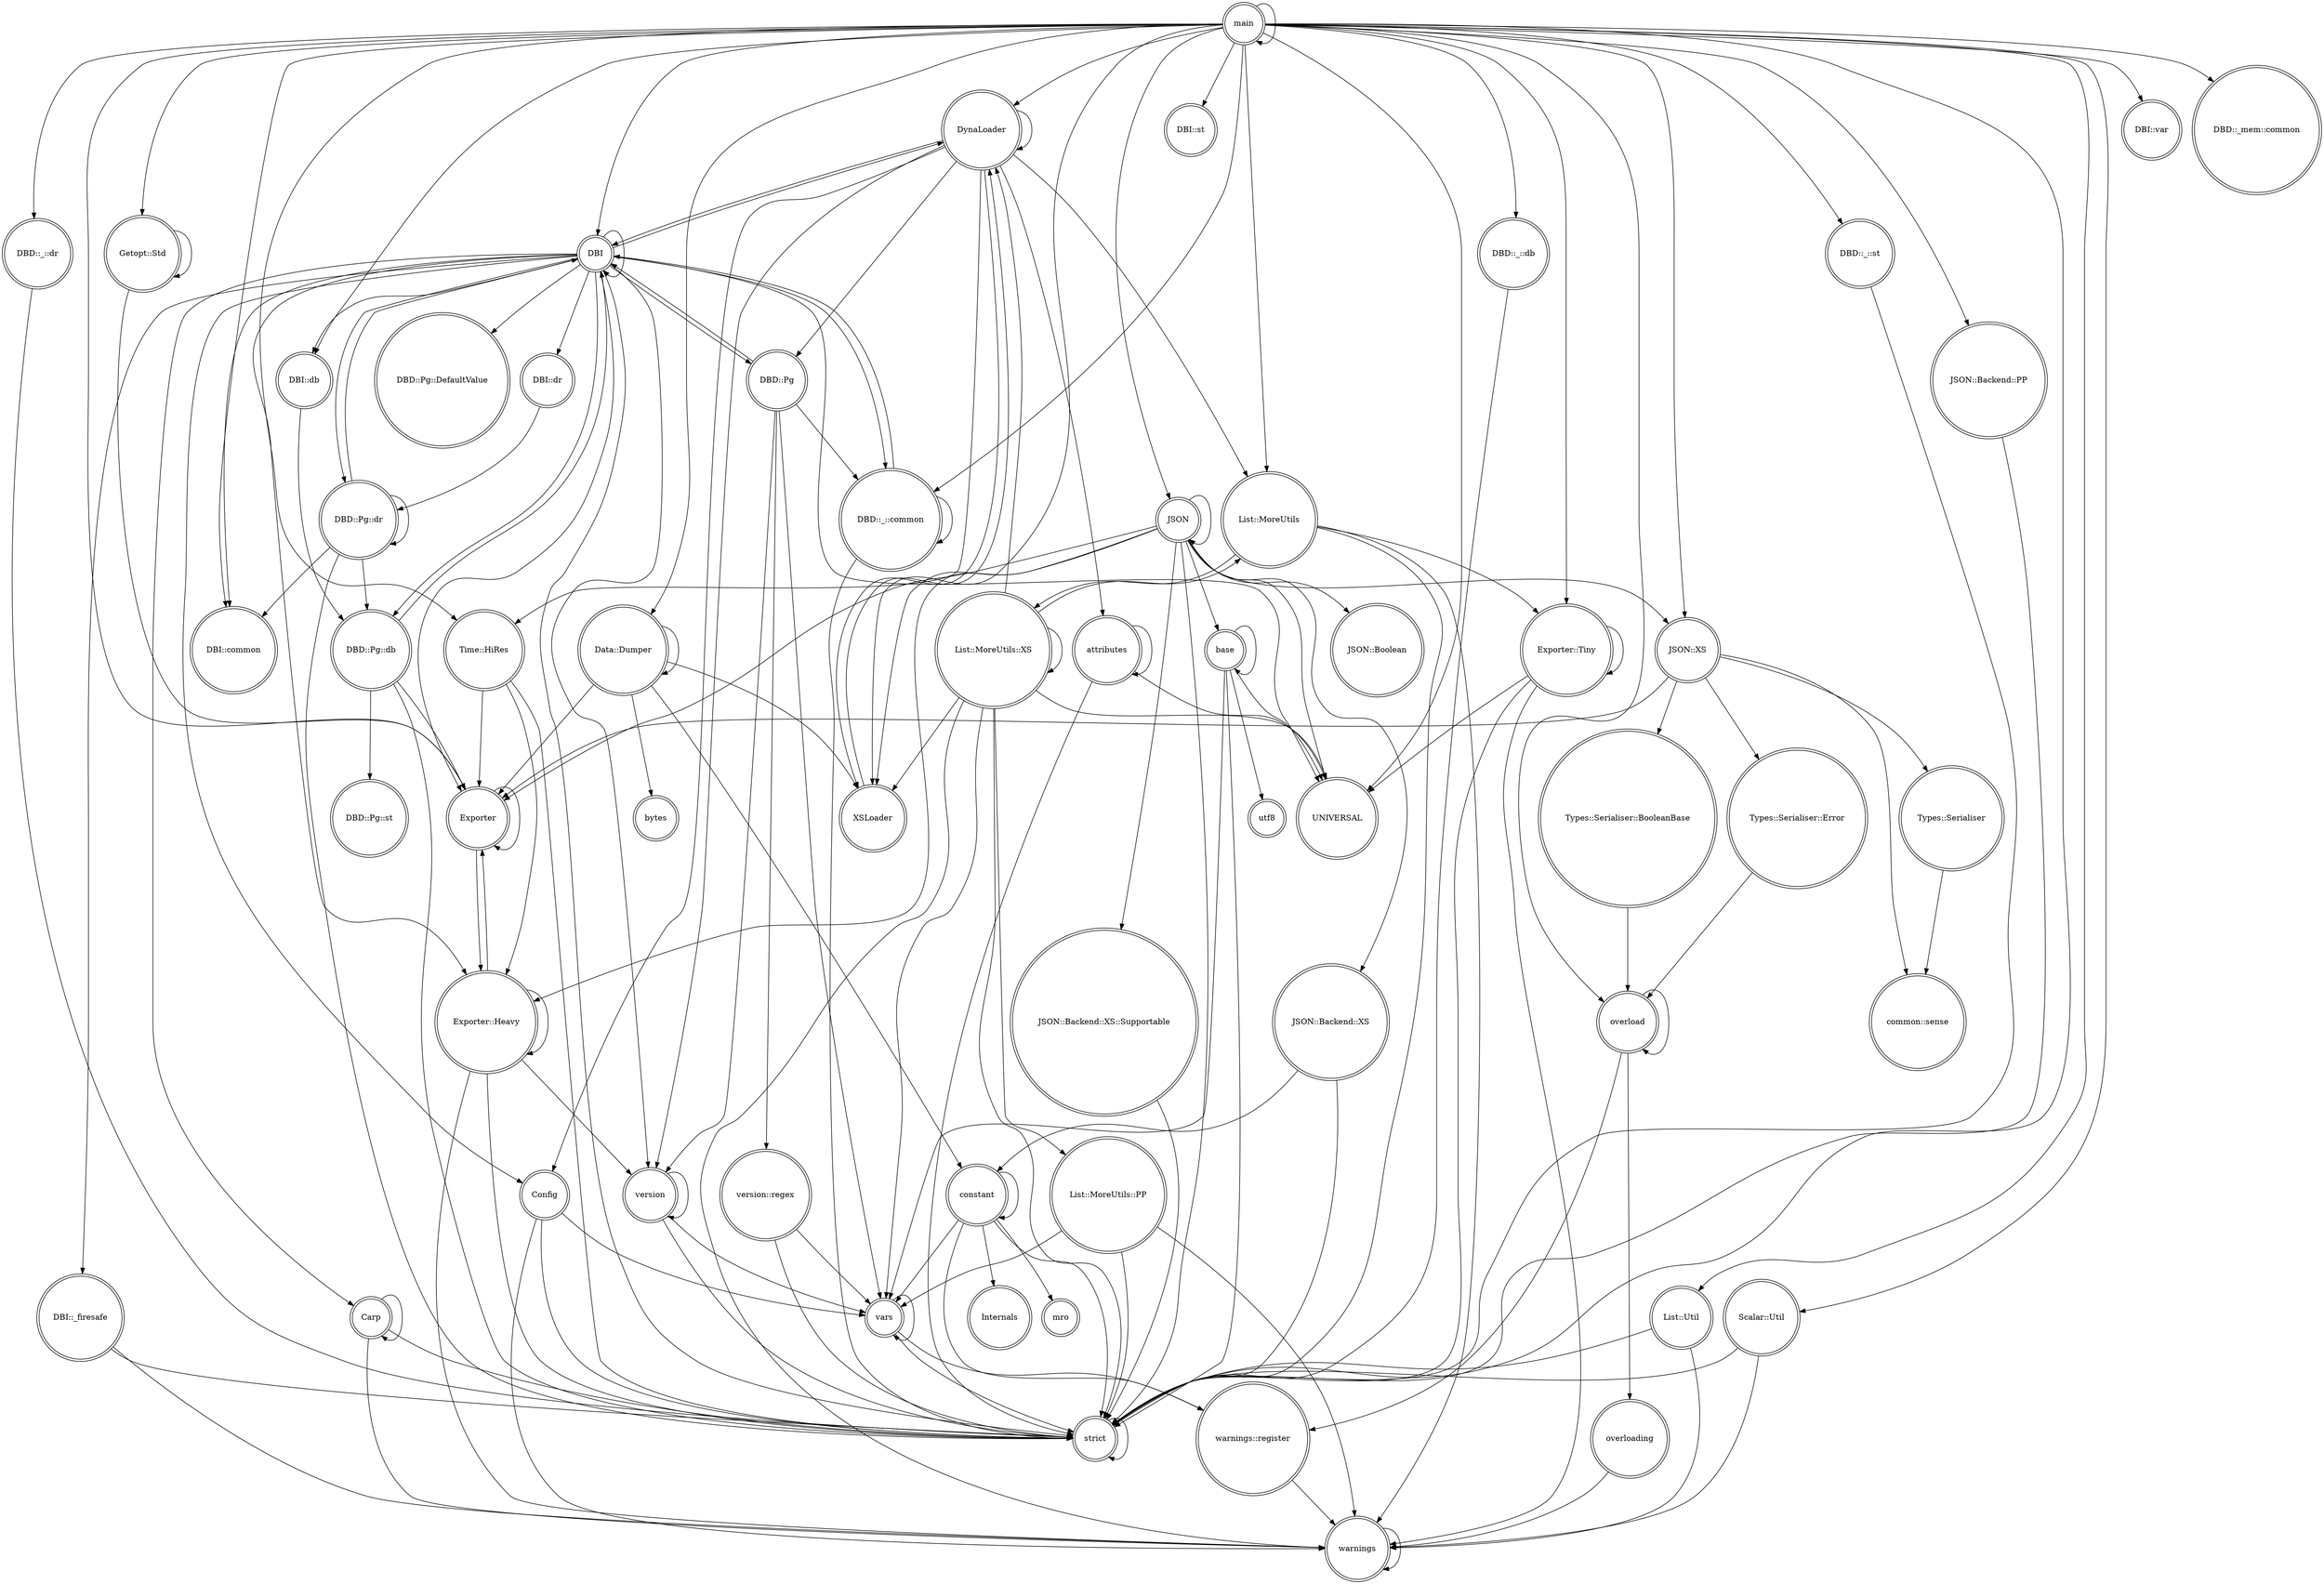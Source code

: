 digraph {
graph [overlap=false]
node [shape=doublecircle];
"JSON::Backend::XS::Supportable" -> "strict";
"base" -> "UNIVERSAL";
"overload" -> "warnings::register";
"Data::Dumper" -> "XSLoader";
"DBD::_::common" -> "DBD::_::common";
"DynaLoader" -> "attributes";
"constant" -> "constant";
"Types::Serialiser::BooleanBase" -> "overload";
"Exporter::Tiny" -> "Exporter::Tiny";
"DBI" -> "strict";
"main" -> "DBI::db";
"constant" -> "strict";
"DBI" -> "Exporter";
"DynaLoader" -> "DynaLoader";
"DynaLoader" -> "XSLoader";
"DBD::Pg::dr" -> "DBI";
"DBD::Pg::db" -> "strict";
"main" -> "DBI::st";
"DBD::_::dr" -> "strict";
"main" -> "Data::Dumper";
"DBI::dr" -> "DBD::Pg::dr";
"Data::Dumper" -> "Exporter";
"DBI" -> "DBD::Pg";
"JSON" -> "JSON::Boolean";
"Data::Dumper" -> "constant";
"main" -> "Exporter";
"DynaLoader" -> "DBI";
"Data::Dumper" -> "Data::Dumper";
"JSON::XS" -> "Types::Serialiser";
"List::Util" -> "warnings";
"List::MoreUtils" -> "List::MoreUtils::XS";
"main" -> "JSON";
"DBI" -> "Config";
"JSON::XS" -> "common::sense";
"Time::HiRes" -> "Exporter::Heavy";
"JSON::XS" -> "Exporter";
"DBI" -> "DynaLoader";
"version::regex" -> "strict";
"constant" -> "vars";
"Exporter::Tiny" -> "UNIVERSAL";
"JSON::Backend::XS" -> "constant";
"JSON" -> "JSON::Backend::XS::Supportable";
"DBI" -> "UNIVERSAL";
"DBD::Pg" -> "DBD::_::common";
"Exporter::Heavy" -> "version";
"JSON" -> "JSON";
"List::MoreUtils::PP" -> "strict";
"DBI::db" -> "DBD::Pg::db";
"vars" -> "warnings::register";
"JSON" -> "strict";
"DBI" -> "DBI::db";
"JSON" -> "JSON::Backend::XS";
"main" -> "main";
"main" -> "XSLoader";
"Exporter::Heavy" -> "Exporter";
"Data::Dumper" -> "bytes";
"main" -> "strict";
"List::MoreUtils::XS" -> "DynaLoader";
"base" -> "base";
"List::MoreUtils::XS" -> "warnings";
"main" -> "overload";
"JSON" -> "XSLoader";
"DBI" -> "DBD::Pg::DefaultValue";
"JSON::XS" -> "Types::Serialiser::Error";
"Time::HiRes" -> "Exporter";
"main" -> "JSON::XS";
"main" -> "Exporter::Tiny";
"main" -> "DBD::_::db";
"main" -> "List::MoreUtils";
"main" -> "DynaLoader";
"warnings::register" -> "warnings";
"Exporter::Tiny" -> "warnings";
"main" -> "DBI";
"DBD::_::st" -> "strict";
"DBI" -> "Exporter::Heavy";
"List::MoreUtils::PP" -> "warnings";
"JSON" -> "Exporter::Heavy";
"Time::HiRes" -> "strict";
"JSON::Backend::PP" -> "strict";
"XSLoader" -> "DynaLoader";
"DynaLoader" -> "Config";
"DBI" -> "DBI";
"DBD::Pg::dr" -> "DBI::common";
"vars" -> "vars";
"DBI" -> "DBI::_firesafe";
"Getopt::Std" -> "Getopt::Std";
"JSON" -> "UNIVERSAL";
"JSON" -> "base";
"DBD::Pg::dr" -> "strict";
"main" -> "Time::HiRes";
"Exporter::Heavy" -> "Exporter::Heavy";
"DBD::_::db" -> "strict";
"Exporter" -> "Exporter";
"DynaLoader" -> "Time::HiRes";
"main" -> "UNIVERSAL";
"DBI" -> "DBI::common";
"Carp" -> "strict";
"base" -> "vars";
"vars" -> "strict";
"main" -> "DBD::_::common";
"version::regex" -> "vars";
"DBI" -> "DBI::dr";
"List::MoreUtils::XS" -> "List::MoreUtils::XS";
"DBD::Pg::db" -> "Exporter";
"DBI" -> "DBD::Pg::dr";
"Scalar::Util" -> "warnings";
"DynaLoader" -> "DBD::Pg";
"version" -> "strict";
"Scalar::Util" -> "strict";
"DBD::Pg" -> "vars";
"version" -> "vars";
"JSON::Backend::XS" -> "strict";
"List::MoreUtils::XS" -> "UNIVERSAL";
"JSON" -> "Exporter";
"overload" -> "overload";
"main" -> "DBD::_::dr";
"JSON" -> "JSON::XS";
"Exporter::Heavy" -> "strict";
"DBD::Pg" -> "DBI";
"main" -> "JSON::Backend::PP";
"DBD::Pg::dr" -> "DBD::Pg::db";
"Exporter::Tiny" -> "strict";
"List::MoreUtils" -> "strict";
"Types::Serialiser" -> "common::sense";
"DBI" -> "DBD::_::common";
"List::MoreUtils::XS" -> "strict";
"DBI" -> "Carp";
"main" -> "List::Util";
"List::MoreUtils::XS" -> "XSLoader";
"warnings" -> "warnings";
"DBD::Pg::db" -> "DBD::Pg::st";
"constant" -> "Internals";
"main" -> "DBI::var";
"main" -> "DBD::_::st";
"DBD::Pg" -> "version::regex";
"main" -> "Getopt::Std";
"DynaLoader" -> "List::MoreUtils";
"base" -> "utf8";
"main" -> "DBD::_mem::common";
"DynaLoader" -> "version";
"DBI" -> "version";
"List::MoreUtils::XS" -> "vars";
"Exporter" -> "Exporter::Heavy";
"constant" -> "warnings::register";
"Getopt::Std" -> "Exporter";
"Config" -> "warnings";
"main" -> "DBI::common";
"DBD::_::common" -> "DBI";
"constant" -> "mro";
"DBD::Pg::db" -> "DBI";
"List::MoreUtils::XS" -> "List::MoreUtils::PP";
"attributes" -> "attributes";
"attributes" -> "strict";
"overloading" -> "warnings";
"DBD::Pg" -> "version";
"DBD::Pg::dr" -> "DBD::Pg::dr";
"Carp" -> "warnings";
"Config" -> "strict";
"overload" -> "overloading";
"List::MoreUtils" -> "Exporter::Tiny";
"JSON::XS" -> "Types::Serialiser::BooleanBase";
"Config" -> "vars";
"attributes" -> "UNIVERSAL";
"List::MoreUtils::XS" -> "List::MoreUtils";
"strict" -> "strict";
"DBI::_firesafe" -> "warnings";
"Carp" -> "Carp";
"List::MoreUtils" -> "warnings";
"base" -> "strict";
"Types::Serialiser::Error" -> "overload";
"DBI::_firesafe" -> "strict";
"List::Util" -> "strict";
"main" -> "Scalar::Util";
"version" -> "version";
"DBI" -> "DBD::Pg::db";
"DBD::_::common" -> "strict";
"Exporter::Heavy" -> "warnings";
"List::MoreUtils::PP" -> "vars";
}
